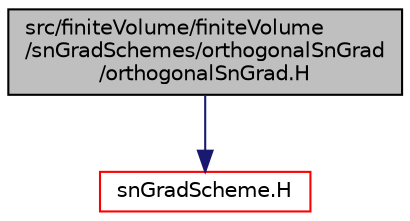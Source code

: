digraph "src/finiteVolume/finiteVolume/snGradSchemes/orthogonalSnGrad/orthogonalSnGrad.H"
{
  bgcolor="transparent";
  edge [fontname="Helvetica",fontsize="10",labelfontname="Helvetica",labelfontsize="10"];
  node [fontname="Helvetica",fontsize="10",shape=record];
  Node1 [label="src/finiteVolume/finiteVolume\l/snGradSchemes/orthogonalSnGrad\l/orthogonalSnGrad.H",height=0.2,width=0.4,color="black", fillcolor="grey75", style="filled", fontcolor="black"];
  Node1 -> Node2 [color="midnightblue",fontsize="10",style="solid",fontname="Helvetica"];
  Node2 [label="snGradScheme.H",height=0.2,width=0.4,color="red",URL="$a05936.html"];
}
